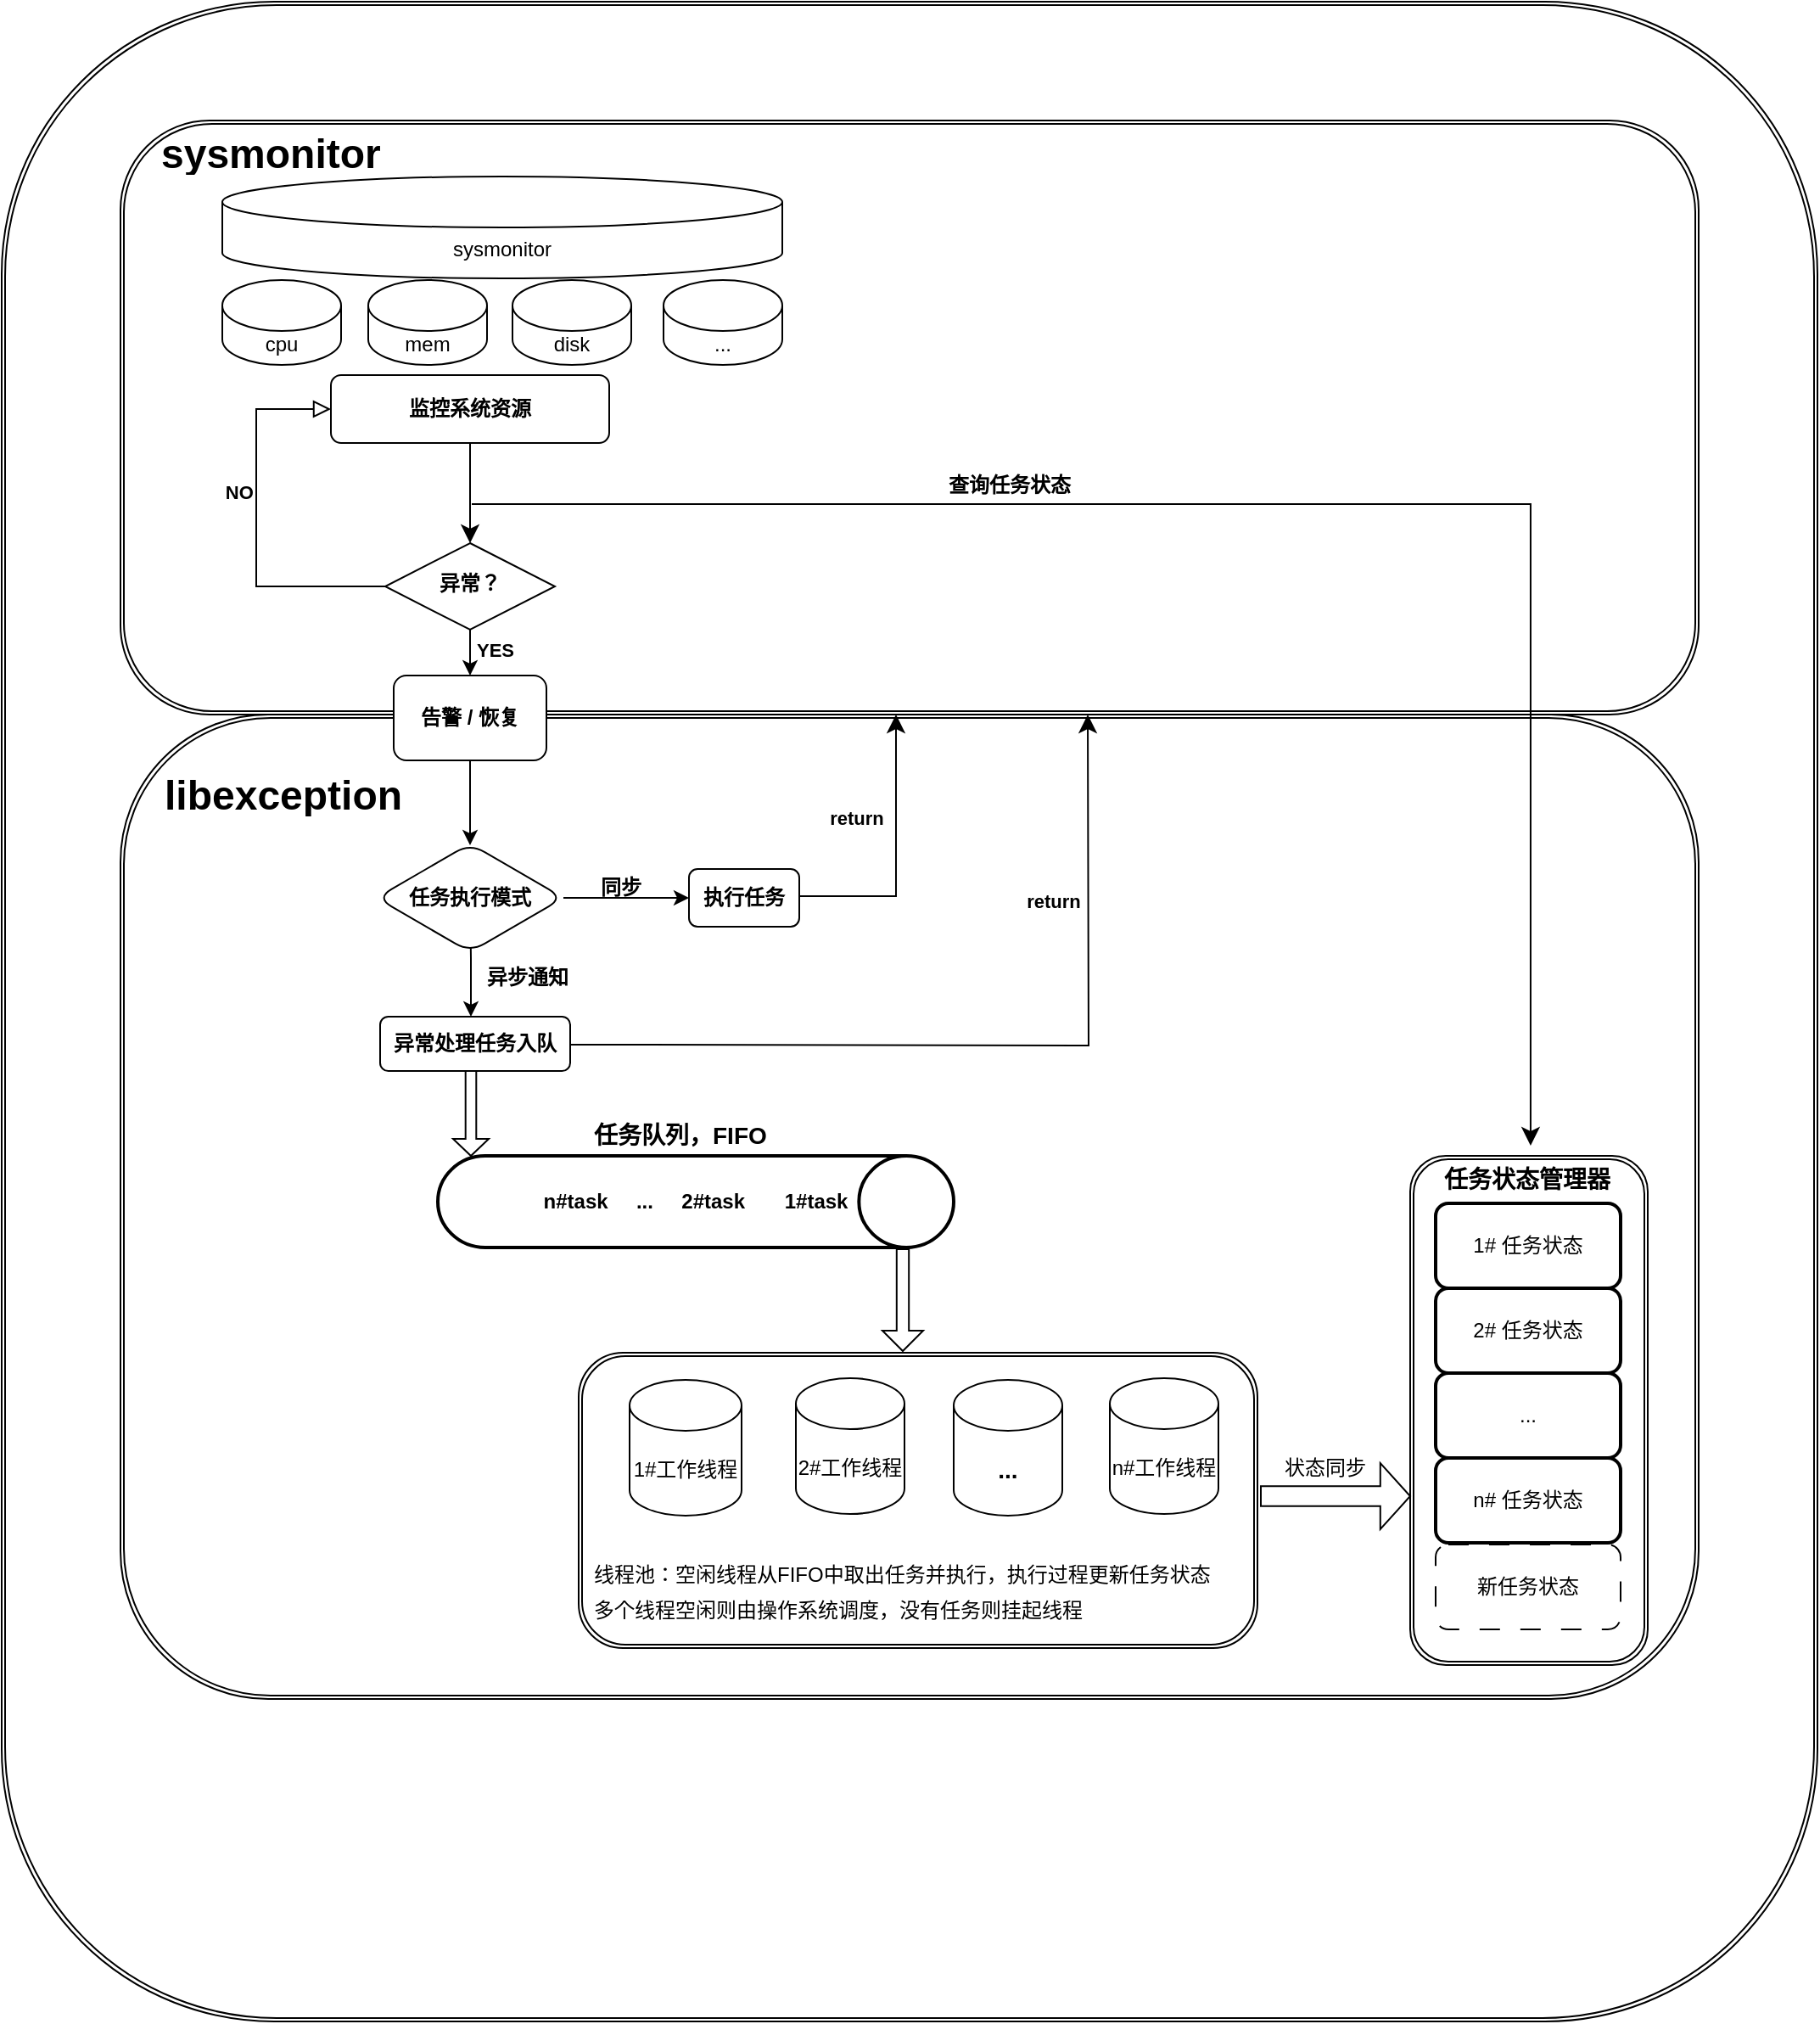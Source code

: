 <mxfile version="24.7.8">
  <diagram id="C5RBs43oDa-KdzZeNtuy" name="Page-1">
    <mxGraphModel dx="1434" dy="918" grid="1" gridSize="10" guides="1" tooltips="1" connect="1" arrows="1" fold="1" page="1" pageScale="1" pageWidth="827" pageHeight="1169" math="0" shadow="0">
      <root>
        <mxCell id="WIyWlLk6GJQsqaUBKTNV-0" />
        <mxCell id="WIyWlLk6GJQsqaUBKTNV-1" parent="WIyWlLk6GJQsqaUBKTNV-0" />
        <mxCell id="Tcn8zoHBLTSC646CAFs7-119" value="" style="shape=ext;double=1;rounded=1;whiteSpace=wrap;html=1;" vertex="1" parent="WIyWlLk6GJQsqaUBKTNV-1">
          <mxGeometry x="10" y="10" width="1070" height="1190" as="geometry" />
        </mxCell>
        <mxCell id="Tcn8zoHBLTSC646CAFs7-114" value="" style="shape=ext;double=1;rounded=1;whiteSpace=wrap;html=1;" vertex="1" parent="WIyWlLk6GJQsqaUBKTNV-1">
          <mxGeometry x="80" y="430" width="930" height="580" as="geometry" />
        </mxCell>
        <mxCell id="Tcn8zoHBLTSC646CAFs7-113" value="" style="shape=ext;double=1;rounded=1;whiteSpace=wrap;html=1;" vertex="1" parent="WIyWlLk6GJQsqaUBKTNV-1">
          <mxGeometry x="840" y="690" width="140" height="300" as="geometry" />
        </mxCell>
        <mxCell id="Tcn8zoHBLTSC646CAFs7-48" value="" style="shape=ext;double=1;rounded=1;whiteSpace=wrap;html=1;" vertex="1" parent="WIyWlLk6GJQsqaUBKTNV-1">
          <mxGeometry x="80" y="80" width="930" height="350" as="geometry" />
        </mxCell>
        <mxCell id="Tcn8zoHBLTSC646CAFs7-41" value="" style="shape=ext;double=1;rounded=1;whiteSpace=wrap;html=1;" vertex="1" parent="WIyWlLk6GJQsqaUBKTNV-1">
          <mxGeometry x="350" y="806" width="400" height="174" as="geometry" />
        </mxCell>
        <mxCell id="Tcn8zoHBLTSC646CAFs7-0" value="sysmonitor" style="shape=cylinder3;whiteSpace=wrap;html=1;boundedLbl=1;backgroundOutline=1;size=15;" vertex="1" parent="WIyWlLk6GJQsqaUBKTNV-1">
          <mxGeometry x="140" y="113" width="330" height="60" as="geometry" />
        </mxCell>
        <mxCell id="Tcn8zoHBLTSC646CAFs7-2" value="cpu" style="shape=cylinder3;whiteSpace=wrap;html=1;boundedLbl=1;backgroundOutline=1;size=15;" vertex="1" parent="WIyWlLk6GJQsqaUBKTNV-1">
          <mxGeometry x="140" y="174" width="70" height="50" as="geometry" />
        </mxCell>
        <mxCell id="Tcn8zoHBLTSC646CAFs7-3" value="mem" style="shape=cylinder3;whiteSpace=wrap;html=1;boundedLbl=1;backgroundOutline=1;size=15;" vertex="1" parent="WIyWlLk6GJQsqaUBKTNV-1">
          <mxGeometry x="226" y="174" width="70" height="50" as="geometry" />
        </mxCell>
        <mxCell id="Tcn8zoHBLTSC646CAFs7-4" value="..." style="shape=cylinder3;whiteSpace=wrap;html=1;boundedLbl=1;backgroundOutline=1;size=15;" vertex="1" parent="WIyWlLk6GJQsqaUBKTNV-1">
          <mxGeometry x="400" y="174" width="70" height="50" as="geometry" />
        </mxCell>
        <mxCell id="Tcn8zoHBLTSC646CAFs7-5" value="disk" style="shape=cylinder3;whiteSpace=wrap;html=1;boundedLbl=1;backgroundOutline=1;size=15;" vertex="1" parent="WIyWlLk6GJQsqaUBKTNV-1">
          <mxGeometry x="311" y="174" width="70" height="50" as="geometry" />
        </mxCell>
        <mxCell id="Tcn8zoHBLTSC646CAFs7-79" value="" style="edgeStyle=orthogonalEdgeStyle;rounded=0;orthogonalLoop=1;jettySize=auto;html=1;endSize=8;" edge="1" parent="WIyWlLk6GJQsqaUBKTNV-1" source="Tcn8zoHBLTSC646CAFs7-9" target="Tcn8zoHBLTSC646CAFs7-12">
          <mxGeometry relative="1" as="geometry" />
        </mxCell>
        <mxCell id="Tcn8zoHBLTSC646CAFs7-9" value="&lt;b&gt;监控系统资源&lt;/b&gt;" style="rounded=1;whiteSpace=wrap;html=1;fontSize=12;glass=0;strokeWidth=1;shadow=0;" vertex="1" parent="WIyWlLk6GJQsqaUBKTNV-1">
          <mxGeometry x="204" y="230" width="164" height="40" as="geometry" />
        </mxCell>
        <mxCell id="Tcn8zoHBLTSC646CAFs7-11" value="&lt;b&gt;&amp;nbsp; &amp;nbsp; &amp;nbsp;NO&lt;/b&gt;" style="edgeStyle=orthogonalEdgeStyle;rounded=0;html=1;jettySize=auto;orthogonalLoop=1;fontSize=11;endArrow=block;endFill=0;endSize=8;strokeWidth=1;shadow=0;labelBackgroundColor=none;entryX=0;entryY=0.5;entryDx=0;entryDy=0;" edge="1" parent="WIyWlLk6GJQsqaUBKTNV-1" source="Tcn8zoHBLTSC646CAFs7-12" target="Tcn8zoHBLTSC646CAFs7-9">
          <mxGeometry x="0.172" y="18" relative="1" as="geometry">
            <mxPoint as="offset" />
            <mxPoint x="420" y="250" as="targetPoint" />
            <Array as="points">
              <mxPoint x="160" y="355" />
              <mxPoint x="160" y="250" />
            </Array>
          </mxGeometry>
        </mxCell>
        <mxCell id="Tcn8zoHBLTSC646CAFs7-54" value="" style="edgeStyle=orthogonalEdgeStyle;rounded=0;orthogonalLoop=1;jettySize=auto;html=1;entryX=0.5;entryY=0;entryDx=0;entryDy=0;" edge="1" parent="WIyWlLk6GJQsqaUBKTNV-1" source="Tcn8zoHBLTSC646CAFs7-12" target="Tcn8zoHBLTSC646CAFs7-23">
          <mxGeometry relative="1" as="geometry">
            <mxPoint x="285" y="491" as="targetPoint" />
          </mxGeometry>
        </mxCell>
        <mxCell id="Tcn8zoHBLTSC646CAFs7-12" value="&lt;b&gt;异常？&lt;/b&gt;" style="rhombus;whiteSpace=wrap;html=1;shadow=0;fontFamily=Helvetica;fontSize=12;align=center;strokeWidth=1;spacing=6;spacingTop=-4;" vertex="1" parent="WIyWlLk6GJQsqaUBKTNV-1">
          <mxGeometry x="236" y="329" width="100" height="51" as="geometry" />
        </mxCell>
        <mxCell id="Tcn8zoHBLTSC646CAFs7-56" value="" style="edgeStyle=orthogonalEdgeStyle;rounded=0;orthogonalLoop=1;jettySize=auto;html=1;" edge="1" parent="WIyWlLk6GJQsqaUBKTNV-1">
          <mxGeometry relative="1" as="geometry">
            <mxPoint x="286" y="452" as="sourcePoint" />
            <mxPoint x="286" y="507" as="targetPoint" />
          </mxGeometry>
        </mxCell>
        <mxCell id="Tcn8zoHBLTSC646CAFs7-24" value="&lt;b&gt;异常处理任务入队&lt;/b&gt;" style="whiteSpace=wrap;html=1;rounded=1;glass=0;strokeWidth=1;shadow=0;" vertex="1" parent="WIyWlLk6GJQsqaUBKTNV-1">
          <mxGeometry x="233" y="608" width="112" height="32" as="geometry" />
        </mxCell>
        <mxCell id="Tcn8zoHBLTSC646CAFs7-27" value="&lt;b&gt;n#task&amp;nbsp; &amp;nbsp; &amp;nbsp;...&amp;nbsp; &amp;nbsp; &amp;nbsp;2#task&amp;nbsp; &amp;nbsp; &amp;nbsp; &amp;nbsp;1#task&lt;/b&gt;" style="strokeWidth=2;html=1;shape=mxgraph.flowchart.direct_data;whiteSpace=wrap;" vertex="1" parent="WIyWlLk6GJQsqaUBKTNV-1">
          <mxGeometry x="267" y="690" width="304" height="54" as="geometry" />
        </mxCell>
        <mxCell id="Tcn8zoHBLTSC646CAFs7-28" value="1#工作线程" style="shape=cylinder3;whiteSpace=wrap;html=1;boundedLbl=1;backgroundOutline=1;size=15;" vertex="1" parent="WIyWlLk6GJQsqaUBKTNV-1">
          <mxGeometry x="380" y="822" width="66" height="80" as="geometry" />
        </mxCell>
        <mxCell id="Tcn8zoHBLTSC646CAFs7-30" value="2#工作线程" style="shape=cylinder3;whiteSpace=wrap;html=1;boundedLbl=1;backgroundOutline=1;size=15;" vertex="1" parent="WIyWlLk6GJQsqaUBKTNV-1">
          <mxGeometry x="478" y="821" width="64" height="80" as="geometry" />
        </mxCell>
        <mxCell id="Tcn8zoHBLTSC646CAFs7-31" value="&lt;font style=&quot;font-size: 14px;&quot;&gt;&lt;b&gt;...&lt;/b&gt;&lt;/font&gt;" style="shape=cylinder3;whiteSpace=wrap;html=1;boundedLbl=1;backgroundOutline=1;size=15;" vertex="1" parent="WIyWlLk6GJQsqaUBKTNV-1">
          <mxGeometry x="571" y="822" width="64" height="80" as="geometry" />
        </mxCell>
        <mxCell id="Tcn8zoHBLTSC646CAFs7-32" value="n#工作线程" style="shape=cylinder3;whiteSpace=wrap;html=1;boundedLbl=1;backgroundOutline=1;size=15;" vertex="1" parent="WIyWlLk6GJQsqaUBKTNV-1">
          <mxGeometry x="663" y="821" width="64" height="80" as="geometry" />
        </mxCell>
        <mxCell id="Tcn8zoHBLTSC646CAFs7-37" value="" style="shape=singleArrow;direction=south;whiteSpace=wrap;html=1;" vertex="1" parent="WIyWlLk6GJQsqaUBKTNV-1">
          <mxGeometry x="529" y="745" width="24" height="60" as="geometry" />
        </mxCell>
        <mxCell id="Tcn8zoHBLTSC646CAFs7-40" value="&lt;h1 style=&quot;margin-top: 0px;&quot;&gt;&lt;span style=&quot;font-size: 14px;&quot;&gt;任务队列，FIFO&lt;/span&gt;&lt;/h1&gt;" style="text;html=1;whiteSpace=wrap;overflow=hidden;rounded=0;" vertex="1" parent="WIyWlLk6GJQsqaUBKTNV-1">
          <mxGeometry x="357" y="654" width="142" height="36" as="geometry" />
        </mxCell>
        <mxCell id="Tcn8zoHBLTSC646CAFs7-42" value="&lt;h1 style=&quot;margin-top: 0px; line-height: 70%;&quot;&gt;&lt;span style=&quot;font-weight: normal;&quot;&gt;&lt;font style=&quot;font-size: 12px;&quot;&gt;线程池：空闲线程从FIFO中取出任务并执行，执行过程更新任务状态&lt;br&gt;多个线程空闲则由操作系统调度，没有任务则挂起线程&lt;/font&gt;&lt;/span&gt;&lt;/h1&gt;" style="text;html=1;whiteSpace=wrap;overflow=hidden;rounded=0;" vertex="1" parent="WIyWlLk6GJQsqaUBKTNV-1">
          <mxGeometry x="357" y="918" width="443" height="73" as="geometry" />
        </mxCell>
        <mxCell id="Tcn8zoHBLTSC646CAFs7-47" value="&lt;h1 style=&quot;margin-top: 0px;&quot;&gt;&lt;font style=&quot;font-size: 24px;&quot;&gt;libexception&lt;/font&gt;&lt;/h1&gt;" style="text;html=1;whiteSpace=wrap;overflow=hidden;rounded=0;" vertex="1" parent="WIyWlLk6GJQsqaUBKTNV-1">
          <mxGeometry x="104" y="457" width="142" height="30" as="geometry" />
        </mxCell>
        <mxCell id="Tcn8zoHBLTSC646CAFs7-49" value="&lt;h1 style=&quot;margin-top: 0px;&quot;&gt;&lt;font style=&quot;font-size: 24px;&quot;&gt;sysmonitor&lt;/font&gt;&lt;/h1&gt;" style="text;html=1;whiteSpace=wrap;overflow=hidden;rounded=0;" vertex="1" parent="WIyWlLk6GJQsqaUBKTNV-1">
          <mxGeometry x="102" y="79" width="142" height="30" as="geometry" />
        </mxCell>
        <mxCell id="Tcn8zoHBLTSC646CAFs7-59" value="" style="edgeStyle=orthogonalEdgeStyle;rounded=0;orthogonalLoop=1;jettySize=auto;html=1;" edge="1" parent="WIyWlLk6GJQsqaUBKTNV-1" source="Tcn8zoHBLTSC646CAFs7-55" target="Tcn8zoHBLTSC646CAFs7-58">
          <mxGeometry relative="1" as="geometry" />
        </mxCell>
        <mxCell id="Tcn8zoHBLTSC646CAFs7-66" value="" style="edgeStyle=orthogonalEdgeStyle;rounded=0;orthogonalLoop=1;jettySize=auto;html=1;" edge="1" parent="WIyWlLk6GJQsqaUBKTNV-1">
          <mxGeometry relative="1" as="geometry">
            <mxPoint x="286" y="538" as="sourcePoint" />
            <mxPoint x="286.5" y="608" as="targetPoint" />
          </mxGeometry>
        </mxCell>
        <mxCell id="Tcn8zoHBLTSC646CAFs7-55" value="&lt;b&gt;任务执行模式&lt;/b&gt;" style="rhombus;whiteSpace=wrap;html=1;rounded=1;glass=0;strokeWidth=1;shadow=0;" vertex="1" parent="WIyWlLk6GJQsqaUBKTNV-1">
          <mxGeometry x="231" y="506" width="110" height="64" as="geometry" />
        </mxCell>
        <mxCell id="Tcn8zoHBLTSC646CAFs7-58" value="&lt;b&gt;执行任务&lt;/b&gt;" style="whiteSpace=wrap;html=1;rounded=1;glass=0;strokeWidth=1;shadow=0;" vertex="1" parent="WIyWlLk6GJQsqaUBKTNV-1">
          <mxGeometry x="415" y="521" width="65" height="34" as="geometry" />
        </mxCell>
        <mxCell id="Tcn8zoHBLTSC646CAFs7-62" value="" style="shape=singleArrow;direction=south;whiteSpace=wrap;html=1;" vertex="1" parent="WIyWlLk6GJQsqaUBKTNV-1">
          <mxGeometry x="276" y="640" width="21" height="50" as="geometry" />
        </mxCell>
        <mxCell id="Tcn8zoHBLTSC646CAFs7-63" value="&lt;b&gt;同步&lt;/b&gt;" style="text;html=1;align=center;verticalAlign=middle;whiteSpace=wrap;rounded=0;" vertex="1" parent="WIyWlLk6GJQsqaUBKTNV-1">
          <mxGeometry x="345" y="517" width="60" height="30" as="geometry" />
        </mxCell>
        <mxCell id="Tcn8zoHBLTSC646CAFs7-64" value="&lt;b&gt;异步通知&lt;/b&gt;" style="text;html=1;align=center;verticalAlign=middle;whiteSpace=wrap;rounded=0;" vertex="1" parent="WIyWlLk6GJQsqaUBKTNV-1">
          <mxGeometry x="290" y="570" width="60" height="30" as="geometry" />
        </mxCell>
        <mxCell id="Tcn8zoHBLTSC646CAFs7-65" value="&lt;font style=&quot;font-size: 11px;&quot;&gt;&lt;b&gt;YES&lt;/b&gt;&lt;/font&gt;" style="text;html=1;align=center;verticalAlign=middle;whiteSpace=wrap;rounded=0;" vertex="1" parent="WIyWlLk6GJQsqaUBKTNV-1">
          <mxGeometry x="271" y="377" width="60" height="30" as="geometry" />
        </mxCell>
        <mxCell id="Tcn8zoHBLTSC646CAFs7-74" value="2# 任务状态" style="rounded=1;whiteSpace=wrap;html=1;strokeWidth=2;" vertex="1" parent="WIyWlLk6GJQsqaUBKTNV-1">
          <mxGeometry x="855" y="768" width="109" height="50" as="geometry" />
        </mxCell>
        <mxCell id="Tcn8zoHBLTSC646CAFs7-75" value="1# 任务状态" style="rounded=1;whiteSpace=wrap;html=1;strokeWidth=2;" vertex="1" parent="WIyWlLk6GJQsqaUBKTNV-1">
          <mxGeometry x="855" y="718" width="109" height="50" as="geometry" />
        </mxCell>
        <mxCell id="Tcn8zoHBLTSC646CAFs7-76" value="..." style="rounded=1;whiteSpace=wrap;html=1;strokeWidth=2;" vertex="1" parent="WIyWlLk6GJQsqaUBKTNV-1">
          <mxGeometry x="855" y="818" width="109" height="50" as="geometry" />
        </mxCell>
        <mxCell id="Tcn8zoHBLTSC646CAFs7-77" value="n# 任务状态" style="rounded=1;whiteSpace=wrap;html=1;strokeWidth=2;" vertex="1" parent="WIyWlLk6GJQsqaUBKTNV-1">
          <mxGeometry x="855" y="868" width="109" height="50" as="geometry" />
        </mxCell>
        <mxCell id="Tcn8zoHBLTSC646CAFs7-80" value="&lt;b&gt;查询任务状态&lt;/b&gt;" style="text;html=1;align=center;verticalAlign=middle;whiteSpace=wrap;rounded=0;" vertex="1" parent="WIyWlLk6GJQsqaUBKTNV-1">
          <mxGeometry x="564" y="280" width="80" height="30" as="geometry" />
        </mxCell>
        <mxCell id="Tcn8zoHBLTSC646CAFs7-81" value="新任务状态" style="rounded=1;whiteSpace=wrap;html=1;dashed=1;dashPattern=12 12;strokeWidth=1;" vertex="1" parent="WIyWlLk6GJQsqaUBKTNV-1">
          <mxGeometry x="855" y="919" width="109" height="50" as="geometry" />
        </mxCell>
        <mxCell id="Tcn8zoHBLTSC646CAFs7-91" value="&lt;h1 style=&quot;margin-top: 0px;&quot;&gt;&lt;span style=&quot;font-size: 14px;&quot;&gt;任务状态管理器&lt;/span&gt;&lt;/h1&gt;" style="text;html=1;whiteSpace=wrap;overflow=hidden;rounded=0;" vertex="1" parent="WIyWlLk6GJQsqaUBKTNV-1">
          <mxGeometry x="858" y="680" width="142" height="30" as="geometry" />
        </mxCell>
        <mxCell id="Tcn8zoHBLTSC646CAFs7-93" value="" style="shape=singleArrow;whiteSpace=wrap;html=1;" vertex="1" parent="WIyWlLk6GJQsqaUBKTNV-1">
          <mxGeometry x="752" y="871" width="88" height="39" as="geometry" />
        </mxCell>
        <mxCell id="Tcn8zoHBLTSC646CAFs7-94" value="状态同步" style="text;html=1;align=center;verticalAlign=middle;whiteSpace=wrap;rounded=0;" vertex="1" parent="WIyWlLk6GJQsqaUBKTNV-1">
          <mxGeometry x="760" y="859" width="60" height="30" as="geometry" />
        </mxCell>
        <mxCell id="Tcn8zoHBLTSC646CAFs7-96" value="" style="edgeStyle=elbowEdgeStyle;elbow=vertical;endArrow=classic;html=1;curved=0;rounded=0;endSize=8;startSize=8;entryX=0.373;entryY=0.133;entryDx=0;entryDy=0;entryPerimeter=0;" edge="1" parent="WIyWlLk6GJQsqaUBKTNV-1" target="Tcn8zoHBLTSC646CAFs7-91">
          <mxGeometry width="50" height="50" relative="1" as="geometry">
            <mxPoint x="287" y="306" as="sourcePoint" />
            <mxPoint x="910" y="670" as="targetPoint" />
            <Array as="points">
              <mxPoint x="637" y="306" />
            </Array>
          </mxGeometry>
        </mxCell>
        <mxCell id="Tcn8zoHBLTSC646CAFs7-23" value="&lt;b&gt;告警 / 恢复&lt;/b&gt;" style="rounded=1;whiteSpace=wrap;html=1;fontSize=12;glass=0;strokeWidth=1;shadow=0;" vertex="1" parent="WIyWlLk6GJQsqaUBKTNV-1">
          <mxGeometry x="241" y="407" width="90" height="50" as="geometry" />
        </mxCell>
        <mxCell id="Tcn8zoHBLTSC646CAFs7-106" value="&lt;font style=&quot;font-size: 11px;&quot;&gt;&lt;b&gt;return&lt;/b&gt;&lt;/font&gt;" style="text;html=1;align=center;verticalAlign=middle;whiteSpace=wrap;rounded=0;" vertex="1" parent="WIyWlLk6GJQsqaUBKTNV-1">
          <mxGeometry x="484" y="476" width="60" height="30" as="geometry" />
        </mxCell>
        <mxCell id="Tcn8zoHBLTSC646CAFs7-109" style="edgeStyle=orthogonalEdgeStyle;rounded=0;orthogonalLoop=1;jettySize=auto;html=1;endSize=8;startSize=8;" edge="1" parent="WIyWlLk6GJQsqaUBKTNV-1">
          <mxGeometry relative="1" as="geometry">
            <mxPoint x="345" y="624.46" as="sourcePoint" />
            <mxPoint x="650" y="430" as="targetPoint" />
          </mxGeometry>
        </mxCell>
        <mxCell id="Tcn8zoHBLTSC646CAFs7-110" value="&lt;font style=&quot;font-size: 11px;&quot;&gt;&lt;b&gt;return&lt;/b&gt;&lt;/font&gt;" style="text;html=1;align=center;verticalAlign=middle;whiteSpace=wrap;rounded=0;" vertex="1" parent="WIyWlLk6GJQsqaUBKTNV-1">
          <mxGeometry x="600" y="525" width="60" height="30" as="geometry" />
        </mxCell>
        <mxCell id="Tcn8zoHBLTSC646CAFs7-117" value="" style="edgeStyle=segmentEdgeStyle;endArrow=classic;html=1;curved=0;rounded=0;endSize=8;startSize=8;" edge="1" parent="WIyWlLk6GJQsqaUBKTNV-1">
          <mxGeometry width="50" height="50" relative="1" as="geometry">
            <mxPoint x="480" y="537" as="sourcePoint" />
            <mxPoint x="537" y="430" as="targetPoint" />
          </mxGeometry>
        </mxCell>
      </root>
    </mxGraphModel>
  </diagram>
</mxfile>
